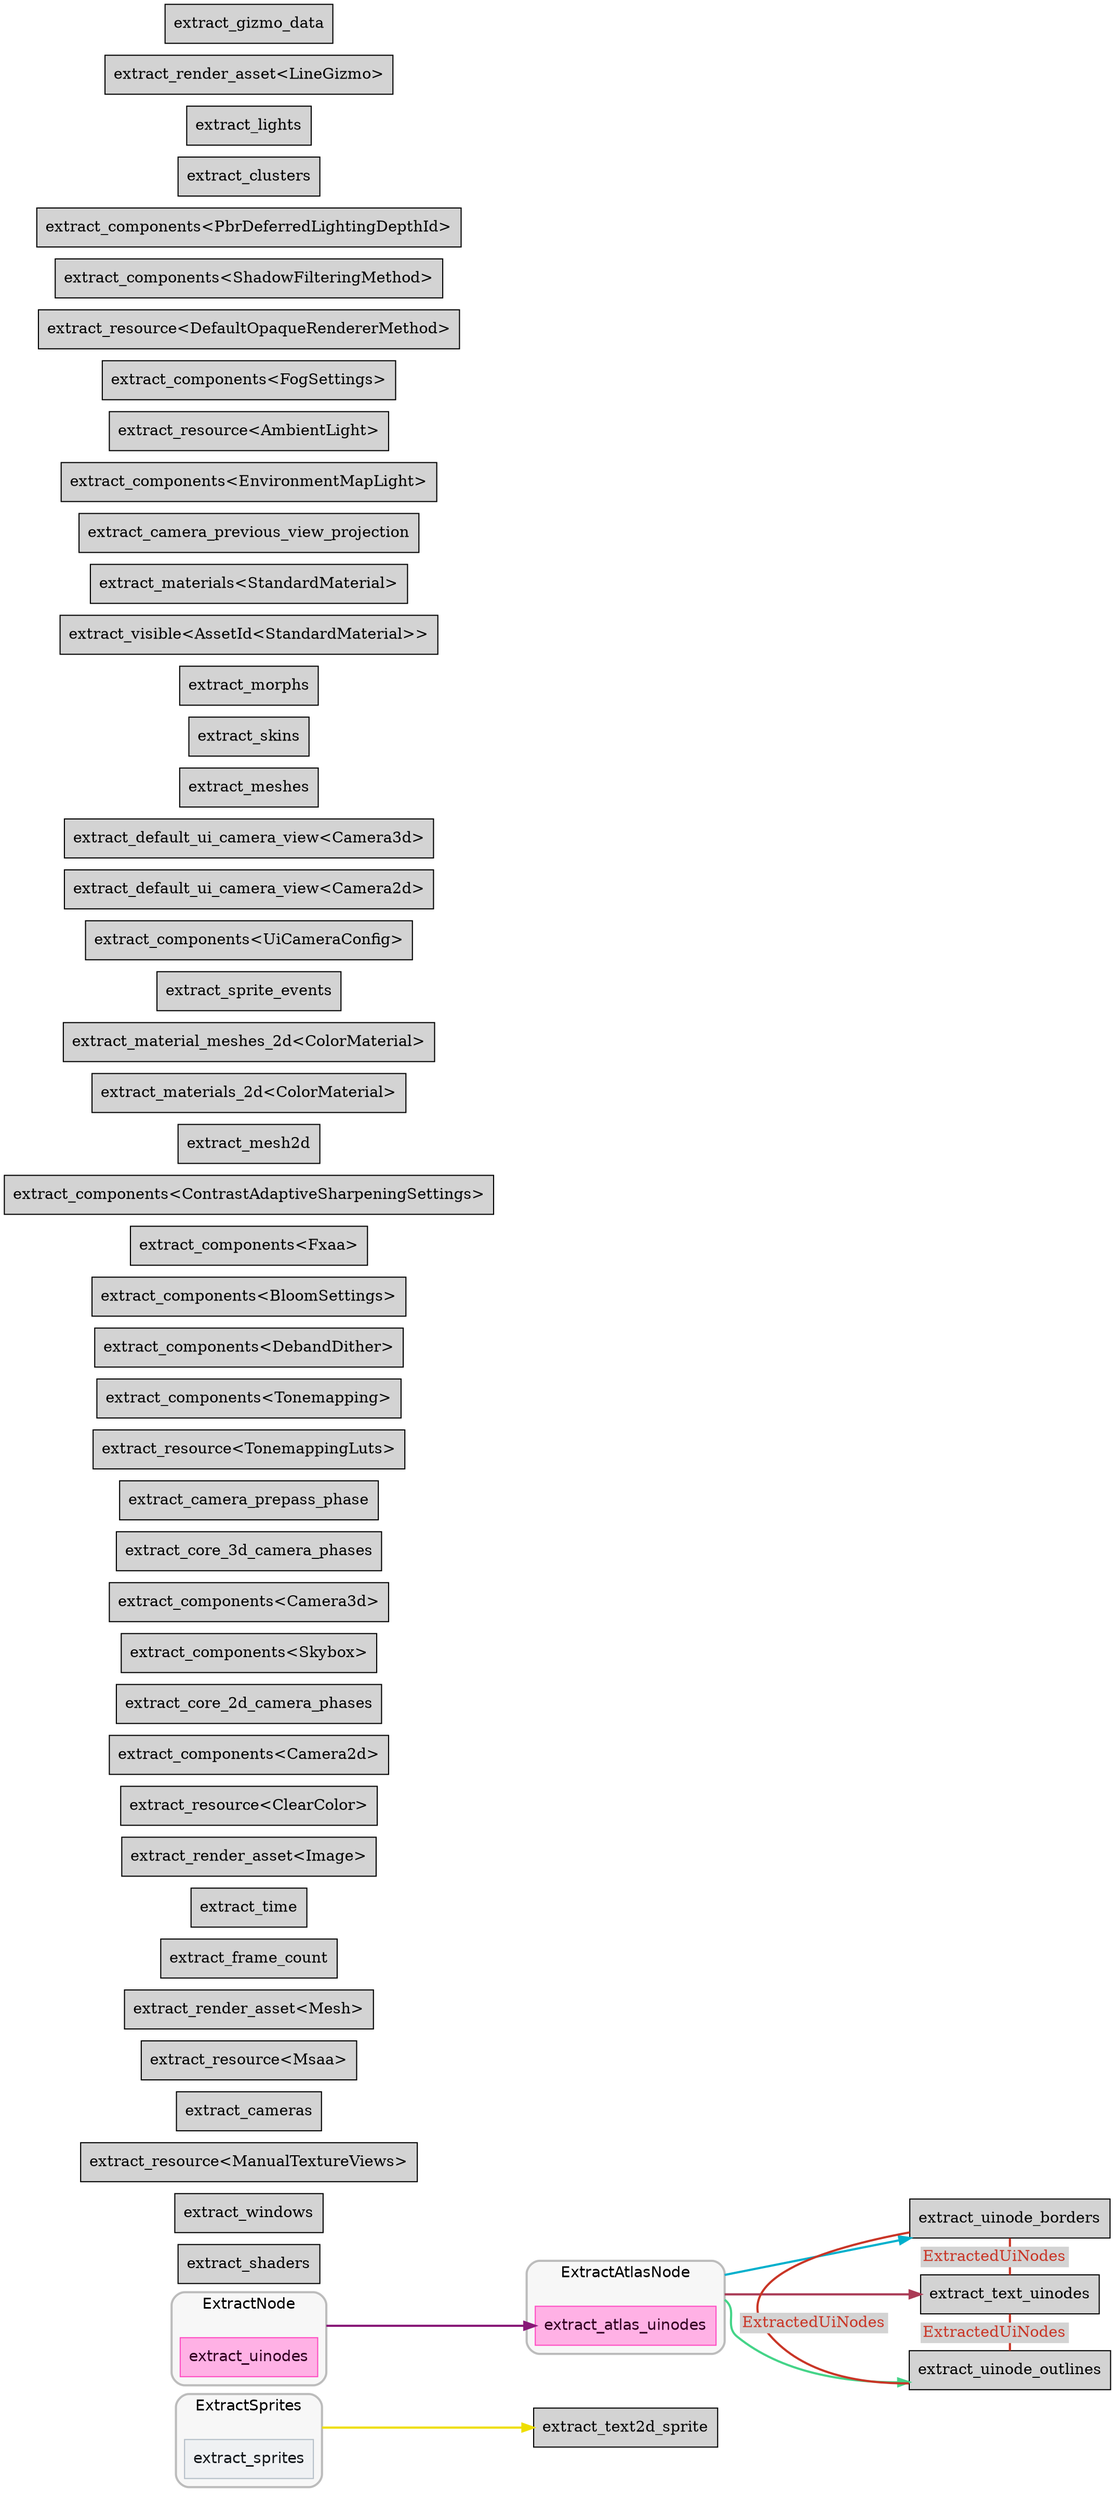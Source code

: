digraph "" {
	"compound"="true";
	"splines"="spline";
	"rankdir"="LR";
	"bgcolor"="white";
	"fontname"="Helvetica";
	"nodesep"="0.15";
	edge ["penwidth"="2"];
	node ["shape"="box", "style"="filled"];
	subgraph "clusternode_Set(26)" {
		"style"="rounded,filled";
		"label"="ExtractSprites";
		"tooltip"="ExtractSprites";
		"fillcolor"="#00000008";
		"fontcolor"="#000000";
		"color"="#00000040";
		"penwidth"="2";
		"set_marker_node_Set(26)" ["style"="invis", "label"="", "height"="0", "shape"="point"]
		"node_System(25)" ["label"="extract_sprites", "tooltip"="bevy_sprite::render::extract_sprites", "fillcolor"="#eff1f3", "fontname"="Helvetica", "fontcolor"="#15191d", "color"="#b4bec7", "penwidth"="1"]
	}
	
	subgraph "clusternode_Set(33)" {
		"style"="rounded,filled";
		"label"="ExtractNode";
		"tooltip"="ExtractNode";
		"fillcolor"="#00000008";
		"fontcolor"="#000000";
		"color"="#00000040";
		"penwidth"="2";
		"set_marker_node_Set(33)" ["style"="invis", "label"="", "height"="0", "shape"="point"]
		"node_System(31)" ["label"="extract_uinodes", "tooltip"="bevy_ui::render::extract_uinodes", "fillcolor"="#ffb1e5", "fontname"="Helvetica", "fontcolor"="#320021", "color"="#ff4bc2", "penwidth"="1"]
	}
	
	subgraph "clusternode_Set(35)" {
		"style"="rounded,filled";
		"label"="ExtractAtlasNode";
		"tooltip"="ExtractAtlasNode";
		"fillcolor"="#00000008";
		"fontcolor"="#000000";
		"color"="#00000040";
		"penwidth"="2";
		"set_marker_node_Set(35)" ["style"="invis", "label"="", "height"="0", "shape"="point"]
		"node_System(32)" ["label"="extract_atlas_uinodes", "tooltip"="bevy_ui::render::extract_atlas_uinodes", "fillcolor"="#ffb1e5", "fontname"="Helvetica", "fontcolor"="#320021", "color"="#ff4bc2", "penwidth"="1"]
	}
	
	"node_System(0)" ["label"="extract_shaders", "tooltip"="bevy_render::render_resource::pipeline_cache::PipelineCache::extract_shaders"]
	"node_System(1)" ["label"="extract_windows", "tooltip"="bevy_render::view::window::extract_windows"]
	"node_System(2)" ["label"="extract_resource<ManualTextureViews>", "tooltip"="bevy_render::extract_resource::extract_resource<bevy_render::camera::manual_texture_view::ManualTextureViews>"]
	"node_System(3)" ["label"="extract_cameras", "tooltip"="bevy_render::camera::camera::extract_cameras"]
	"node_System(4)" ["label"="extract_resource<Msaa>", "tooltip"="bevy_render::extract_resource::extract_resource<bevy_render::view::Msaa>"]
	"node_System(5)" ["label"="extract_render_asset<Mesh>", "tooltip"="bevy_render::render_asset::extract_render_asset<bevy_render::mesh::mesh::Mesh>"]
	"node_System(6)" ["label"="extract_frame_count", "tooltip"="bevy_render::globals::extract_frame_count"]
	"node_System(7)" ["label"="extract_time", "tooltip"="bevy_render::globals::extract_time"]
	"node_System(8)" ["label"="extract_render_asset<Image>", "tooltip"="bevy_render::render_asset::extract_render_asset<bevy_render::texture::image::Image>"]
	"node_System(9)" ["label"="extract_resource<ClearColor>", "tooltip"="bevy_render::extract_resource::extract_resource<bevy_core_pipeline::clear_color::ClearColor>"]
	"node_System(10)" ["label"="extract_components<Camera2d>", "tooltip"="bevy_render::extract_component::extract_components<bevy_core_pipeline::core_2d::camera_2d::Camera2d>"]
	"node_System(11)" ["label"="extract_core_2d_camera_phases", "tooltip"="bevy_core_pipeline::core_2d::extract_core_2d_camera_phases"]
	"node_System(12)" ["label"="extract_components<Skybox>", "tooltip"="bevy_render::extract_component::extract_components<bevy_core_pipeline::skybox::Skybox>"]
	"node_System(13)" ["label"="extract_components<Camera3d>", "tooltip"="bevy_render::extract_component::extract_components<bevy_core_pipeline::core_3d::camera_3d::Camera3d>"]
	"node_System(14)" ["label"="extract_core_3d_camera_phases", "tooltip"="bevy_core_pipeline::core_3d::extract_core_3d_camera_phases"]
	"node_System(15)" ["label"="extract_camera_prepass_phase", "tooltip"="bevy_core_pipeline::core_3d::extract_camera_prepass_phase"]
	"node_System(16)" ["label"="extract_resource<TonemappingLuts>", "tooltip"="bevy_render::extract_resource::extract_resource<bevy_core_pipeline::tonemapping::TonemappingLuts>"]
	"node_System(17)" ["label"="extract_components<Tonemapping>", "tooltip"="bevy_render::extract_component::extract_components<bevy_core_pipeline::tonemapping::Tonemapping>"]
	"node_System(18)" ["label"="extract_components<DebandDither>", "tooltip"="bevy_render::extract_component::extract_components<bevy_core_pipeline::tonemapping::DebandDither>"]
	"node_System(19)" ["label"="extract_components<BloomSettings>", "tooltip"="bevy_render::extract_component::extract_components<bevy_core_pipeline::bloom::settings::BloomSettings>"]
	"node_System(20)" ["label"="extract_components<Fxaa>", "tooltip"="bevy_render::extract_component::extract_components<bevy_core_pipeline::fxaa::Fxaa>"]
	"node_System(21)" ["label"="extract_components<ContrastAdaptiveSharpeningSettings>", "tooltip"="bevy_render::extract_component::extract_components<bevy_core_pipeline::contrast_adaptive_sharpening::ContrastAdaptiveSharpeningSettings>"]
	"node_System(22)" ["label"="extract_mesh2d", "tooltip"="bevy_sprite::mesh2d::mesh::extract_mesh2d"]
	"node_System(23)" ["label"="extract_materials_2d<ColorMaterial>", "tooltip"="bevy_sprite::mesh2d::material::extract_materials_2d<bevy_sprite::mesh2d::color_material::ColorMaterial>"]
	"node_System(24)" ["label"="extract_material_meshes_2d<ColorMaterial>", "tooltip"="bevy_sprite::mesh2d::material::extract_material_meshes_2d<bevy_sprite::mesh2d::color_material::ColorMaterial>"]
	"node_System(26)" ["label"="extract_sprite_events", "tooltip"="bevy_sprite::render::extract_sprite_events"]
	"node_System(27)" ["label"="extract_text2d_sprite", "tooltip"="bevy_text::text2d::extract_text2d_sprite"]
	"node_System(28)" ["label"="extract_components<UiCameraConfig>", "tooltip"="bevy_render::extract_component::extract_components<bevy_ui::camera_config::UiCameraConfig>"]
	"node_System(29)" ["label"="extract_default_ui_camera_view<Camera2d>", "tooltip"="bevy_ui::render::extract_default_ui_camera_view<bevy_core_pipeline::core_2d::camera_2d::Camera2d>"]
	"node_System(30)" ["label"="extract_default_ui_camera_view<Camera3d>", "tooltip"="bevy_ui::render::extract_default_ui_camera_view<bevy_core_pipeline::core_3d::camera_3d::Camera3d>"]
	"node_System(33)" ["label"="extract_uinode_borders", "tooltip"="bevy_ui::render::extract_uinode_borders"]
	"node_System(34)" ["label"="extract_text_uinodes", "tooltip"="bevy_ui::render::extract_text_uinodes"]
	"node_System(35)" ["label"="extract_uinode_outlines", "tooltip"="bevy_ui::render::extract_uinode_outlines"]
	"node_System(36)" ["label"="extract_meshes", "tooltip"="bevy_pbr::render::mesh::extract_meshes"]
	"node_System(37)" ["label"="extract_skins", "tooltip"="bevy_pbr::render::skin::extract_skins"]
	"node_System(38)" ["label"="extract_morphs", "tooltip"="bevy_pbr::render::morph::extract_morphs"]
	"node_System(39)" ["label"="extract_visible<AssetId<StandardMaterial>>", "tooltip"="bevy_render::extract_instances::extract_visible<bevy_asset::id::AssetId<bevy_pbr::pbr_material::StandardMaterial>>"]
	"node_System(40)" ["label"="extract_materials<StandardMaterial>", "tooltip"="bevy_pbr::material::extract_materials<bevy_pbr::pbr_material::StandardMaterial>"]
	"node_System(41)" ["label"="extract_camera_previous_view_projection", "tooltip"="bevy_pbr::prepass::extract_camera_previous_view_projection"]
	"node_System(42)" ["label"="extract_components<EnvironmentMapLight>", "tooltip"="bevy_render::extract_component::extract_components<bevy_pbr::environment_map::EnvironmentMapLight>"]
	"node_System(43)" ["label"="extract_resource<AmbientLight>", "tooltip"="bevy_render::extract_resource::extract_resource<bevy_pbr::light::AmbientLight>"]
	"node_System(44)" ["label"="extract_components<FogSettings>", "tooltip"="bevy_render::extract_component::extract_components<bevy_pbr::fog::FogSettings>"]
	"node_System(45)" ["label"="extract_resource<DefaultOpaqueRendererMethod>", "tooltip"="bevy_render::extract_resource::extract_resource<bevy_pbr::material::DefaultOpaqueRendererMethod>"]
	"node_System(46)" ["label"="extract_components<ShadowFilteringMethod>", "tooltip"="bevy_render::extract_component::extract_components<bevy_pbr::light::ShadowFilteringMethod>"]
	"node_System(47)" ["label"="extract_components<PbrDeferredLightingDepthId>", "tooltip"="bevy_render::extract_component::extract_components<bevy_pbr::deferred::PbrDeferredLightingDepthId>"]
	"node_System(48)" ["label"="extract_clusters", "tooltip"="bevy_pbr::render::light::extract_clusters"]
	"node_System(49)" ["label"="extract_lights", "tooltip"="bevy_pbr::render::light::extract_lights"]
	"node_System(50)" ["label"="extract_render_asset<LineGizmo>", "tooltip"="bevy_render::render_asset::extract_render_asset<bevy_gizmos::LineGizmo>"]
	"node_System(51)" ["label"="extract_gizmo_data", "tooltip"="bevy_gizmos::extract_gizmo_data"]
	"set_marker_node_Set(26)" -> "node_System(27)" ["lhead"="", "ltail"="clusternode_Set(26)", "tooltip"="ExtractSprites → extract_text2d_sprite", "color"="#eede00"]
	"set_marker_node_Set(33)" -> "node_System(32)" ["lhead"="", "ltail"="clusternode_Set(33)", "tooltip"="ExtractNode → extract_atlas_uinodes", "color"="#881877"]
	"set_marker_node_Set(35)" -> "node_System(33)" ["lhead"="", "ltail"="clusternode_Set(35)", "tooltip"="ExtractAtlasNode → extract_uinode_borders", "color"="#00b0cc"]
	"set_marker_node_Set(35)" -> "node_System(34)" ["lhead"="", "ltail"="clusternode_Set(35)", "tooltip"="ExtractAtlasNode → extract_text_uinodes", "color"="#aa3a55"]
	"set_marker_node_Set(35)" -> "node_System(35)" ["lhead"="", "ltail"="clusternode_Set(35)", "tooltip"="ExtractAtlasNode → extract_uinode_outlines", "color"="#44d488"]
	"node_System(33)" -> "node_System(35)" ["dir"="none", "constraint"="false", "color"="#c93526", "fontcolor"="#c93526", "label"=<<table border="0" cellborder="0"><tr><td bgcolor="#d3d3d3">ExtractedUiNodes</td></tr></table>>, "labeltooltip"="extract_uinode_borders — extract_uinode_outlines"]
	"node_System(34)" -> "node_System(33)" ["dir"="none", "constraint"="false", "color"="#c93526", "fontcolor"="#c93526", "label"=<<table border="0" cellborder="0"><tr><td bgcolor="#d3d3d3">ExtractedUiNodes</td></tr></table>>, "labeltooltip"="extract_text_uinodes — extract_uinode_borders"]
	"node_System(34)" -> "node_System(35)" ["dir"="none", "constraint"="false", "color"="#c93526", "fontcolor"="#c93526", "label"=<<table border="0" cellborder="0"><tr><td bgcolor="#d3d3d3">ExtractedUiNodes</td></tr></table>>, "labeltooltip"="extract_text_uinodes — extract_uinode_outlines"]
}

